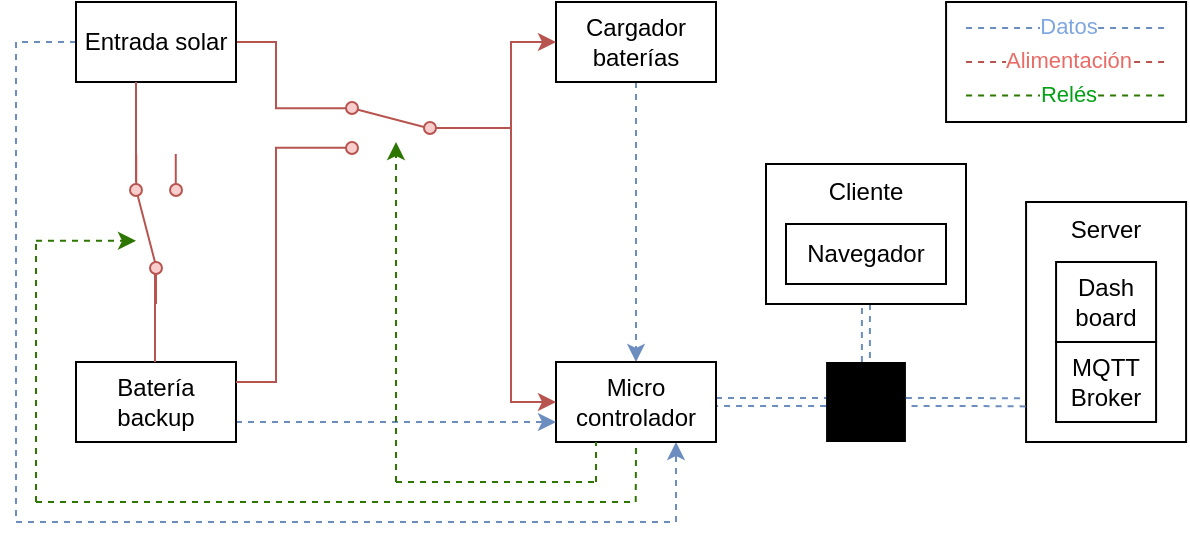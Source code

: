 <mxfile version="25.0.2">
  <diagram name="Page-1" id="gNev6hFkRwGhak0eGHsy">
    <mxGraphModel dx="819" dy="505" grid="1" gridSize="10" guides="1" tooltips="1" connect="1" arrows="1" fold="1" page="1" pageScale="1" pageWidth="850" pageHeight="1100" math="0" shadow="0">
      <root>
        <mxCell id="0" />
        <mxCell id="1" parent="0" />
        <mxCell id="enV2sVZHZ6h9R5w_pbeU-20" style="edgeStyle=orthogonalEdgeStyle;rounded=0;orthogonalLoop=1;jettySize=auto;html=1;entryX=1;entryY=0.88;entryDx=0;entryDy=0;endArrow=none;endFill=0;fillColor=#f8cecc;strokeColor=#b85450;" parent="1" source="enV2sVZHZ6h9R5w_pbeU-6" target="enV2sVZHZ6h9R5w_pbeU-19" edge="1">
          <mxGeometry relative="1" as="geometry" />
        </mxCell>
        <mxCell id="enV2sVZHZ6h9R5w_pbeU-39" style="edgeStyle=orthogonalEdgeStyle;rounded=0;orthogonalLoop=1;jettySize=auto;html=1;dashed=1;fillColor=#dae8fc;strokeColor=#6c8ebf;" parent="1" source="enV2sVZHZ6h9R5w_pbeU-6" target="enV2sVZHZ6h9R5w_pbeU-8" edge="1">
          <mxGeometry relative="1" as="geometry">
            <Array as="points">
              <mxPoint x="50" y="300" />
              <mxPoint x="50" y="540" />
              <mxPoint x="380" y="540" />
            </Array>
          </mxGeometry>
        </mxCell>
        <mxCell id="enV2sVZHZ6h9R5w_pbeU-6" value="Entrada solar" style="rounded=0;whiteSpace=wrap;html=1;" parent="1" vertex="1">
          <mxGeometry x="80" y="280" width="80" height="40" as="geometry" />
        </mxCell>
        <mxCell id="enV2sVZHZ6h9R5w_pbeU-37" style="edgeStyle=orthogonalEdgeStyle;rounded=0;orthogonalLoop=1;jettySize=auto;html=1;dashed=1;fillColor=#dae8fc;strokeColor=#6c8ebf;" parent="1" source="enV2sVZHZ6h9R5w_pbeU-7" target="enV2sVZHZ6h9R5w_pbeU-8" edge="1">
          <mxGeometry relative="1" as="geometry" />
        </mxCell>
        <mxCell id="enV2sVZHZ6h9R5w_pbeU-7" value="Cargador baterías" style="rounded=0;whiteSpace=wrap;html=1;" parent="1" vertex="1">
          <mxGeometry x="320" y="280" width="80" height="40" as="geometry" />
        </mxCell>
        <mxCell id="enV2sVZHZ6h9R5w_pbeU-34" style="edgeStyle=orthogonalEdgeStyle;rounded=0;orthogonalLoop=1;jettySize=auto;html=1;shape=link;dashed=1;fillColor=#dae8fc;strokeColor=#6c8ebf;" parent="1" source="enV2sVZHZ6h9R5w_pbeU-8" target="enV2sVZHZ6h9R5w_pbeU-28" edge="1">
          <mxGeometry relative="1" as="geometry" />
        </mxCell>
        <mxCell id="enV2sVZHZ6h9R5w_pbeU-8" value="Micro&lt;div&gt;controlador&lt;/div&gt;" style="rounded=0;whiteSpace=wrap;html=1;" parent="1" vertex="1">
          <mxGeometry x="320" y="460" width="80" height="40" as="geometry" />
        </mxCell>
        <mxCell id="enV2sVZHZ6h9R5w_pbeU-40" style="edgeStyle=orthogonalEdgeStyle;rounded=0;orthogonalLoop=1;jettySize=auto;html=1;entryX=0;entryY=0.75;entryDx=0;entryDy=0;dashed=1;fillColor=#dae8fc;strokeColor=#6c8ebf;" parent="1" source="enV2sVZHZ6h9R5w_pbeU-9" target="enV2sVZHZ6h9R5w_pbeU-8" edge="1">
          <mxGeometry relative="1" as="geometry">
            <Array as="points">
              <mxPoint x="160" y="490" />
              <mxPoint x="160" y="490" />
            </Array>
          </mxGeometry>
        </mxCell>
        <mxCell id="enV2sVZHZ6h9R5w_pbeU-9" value="Batería backup" style="rounded=0;whiteSpace=wrap;html=1;" parent="1" vertex="1">
          <mxGeometry x="80" y="460" width="80" height="40" as="geometry" />
        </mxCell>
        <mxCell id="enV2sVZHZ6h9R5w_pbeU-22" style="edgeStyle=orthogonalEdgeStyle;rounded=0;orthogonalLoop=1;jettySize=auto;html=1;entryX=0;entryY=0.5;entryDx=0;entryDy=0;fillColor=#f8cecc;strokeColor=#b85450;" parent="1" source="enV2sVZHZ6h9R5w_pbeU-19" target="enV2sVZHZ6h9R5w_pbeU-7" edge="1">
          <mxGeometry relative="1" as="geometry" />
        </mxCell>
        <mxCell id="enV2sVZHZ6h9R5w_pbeU-23" style="edgeStyle=orthogonalEdgeStyle;rounded=0;orthogonalLoop=1;jettySize=auto;html=1;entryX=0;entryY=0.5;entryDx=0;entryDy=0;fillColor=#f8cecc;strokeColor=#b85450;" parent="1" source="enV2sVZHZ6h9R5w_pbeU-19" target="enV2sVZHZ6h9R5w_pbeU-8" edge="1">
          <mxGeometry relative="1" as="geometry" />
        </mxCell>
        <mxCell id="enV2sVZHZ6h9R5w_pbeU-19" value="" style="html=1;shape=mxgraph.electrical.electro-mechanical.twoWaySwitch;aspect=fixed;elSwitchState=2;direction=west;fillColor=#f8cecc;strokeColor=#b85450;flipV=1;" parent="1" vertex="1">
          <mxGeometry x="200" y="330" width="75" height="26" as="geometry" />
        </mxCell>
        <mxCell id="enV2sVZHZ6h9R5w_pbeU-35" style="edgeStyle=orthogonalEdgeStyle;rounded=0;orthogonalLoop=1;jettySize=auto;html=1;shape=link;dashed=1;fillColor=#dae8fc;strokeColor=#6c8ebf;" parent="1" source="enV2sVZHZ6h9R5w_pbeU-28" target="enV2sVZHZ6h9R5w_pbeU-32" edge="1">
          <mxGeometry relative="1" as="geometry" />
        </mxCell>
        <mxCell id="enV2sVZHZ6h9R5w_pbeU-28" value="" style="sketch=0;verticalLabelPosition=bottom;sketch=0;aspect=fixed;html=1;verticalAlign=top;strokeColor=none;fillColor=#000000;align=center;outlineConnect=0;pointerEvents=1;shape=mxgraph.citrix2.wifi_router;" parent="1" vertex="1">
          <mxGeometry x="455.04" y="460" width="39.92" height="40" as="geometry" />
        </mxCell>
        <mxCell id="enV2sVZHZ6h9R5w_pbeU-29" value="Server" style="rounded=0;whiteSpace=wrap;html=1;verticalAlign=top;" parent="1" vertex="1">
          <mxGeometry x="555.04" y="380" width="80" height="120" as="geometry" />
        </mxCell>
        <mxCell id="enV2sVZHZ6h9R5w_pbeU-30" value="MQTT&lt;div&gt;Broker&lt;/div&gt;" style="rounded=0;whiteSpace=wrap;html=1;" parent="1" vertex="1">
          <mxGeometry x="570.04" y="450" width="50" height="40" as="geometry" />
        </mxCell>
        <mxCell id="enV2sVZHZ6h9R5w_pbeU-31" value="Dash&lt;div&gt;board&lt;/div&gt;" style="rounded=0;whiteSpace=wrap;html=1;" parent="1" vertex="1">
          <mxGeometry x="570.04" y="410" width="50" height="40" as="geometry" />
        </mxCell>
        <mxCell id="enV2sVZHZ6h9R5w_pbeU-32" value="Cliente" style="rounded=0;whiteSpace=wrap;html=1;verticalAlign=top;" parent="1" vertex="1">
          <mxGeometry x="425" y="361" width="100" height="70" as="geometry" />
        </mxCell>
        <mxCell id="enV2sVZHZ6h9R5w_pbeU-33" value="Navegador" style="rounded=0;whiteSpace=wrap;html=1;" parent="1" vertex="1">
          <mxGeometry x="435" y="391" width="80" height="30" as="geometry" />
        </mxCell>
        <mxCell id="enV2sVZHZ6h9R5w_pbeU-36" style="edgeStyle=orthogonalEdgeStyle;rounded=0;orthogonalLoop=1;jettySize=auto;html=1;entryX=-0.003;entryY=0.835;entryDx=0;entryDy=0;entryPerimeter=0;shape=link;dashed=1;fillColor=#dae8fc;strokeColor=#6c8ebf;" parent="1" source="enV2sVZHZ6h9R5w_pbeU-28" target="enV2sVZHZ6h9R5w_pbeU-29" edge="1">
          <mxGeometry relative="1" as="geometry" />
        </mxCell>
        <mxCell id="enV2sVZHZ6h9R5w_pbeU-41" value="" style="rounded=0;whiteSpace=wrap;html=1;" parent="1" vertex="1">
          <mxGeometry x="515.04" y="280" width="120" height="60" as="geometry" />
        </mxCell>
        <mxCell id="auPJIwlNygDnN5gP8zEC-5" style="edgeStyle=orthogonalEdgeStyle;rounded=0;orthogonalLoop=1;jettySize=auto;html=1;endArrow=none;endFill=0;fillColor=#f8cecc;strokeColor=#b85450;" edge="1" parent="1">
          <mxGeometry relative="1" as="geometry">
            <Array as="points">
              <mxPoint x="119.46" y="450" />
              <mxPoint x="119.46" y="450" />
            </Array>
            <mxPoint x="119.5" y="460" as="sourcePoint" />
            <mxPoint x="119.5" y="410" as="targetPoint" />
          </mxGeometry>
        </mxCell>
        <mxCell id="enV2sVZHZ6h9R5w_pbeU-43" value="" style="endArrow=none;dashed=1;html=1;rounded=0;fillColor=#dae8fc;strokeColor=#6c8ebf;" parent="1" edge="1">
          <mxGeometry width="50" height="50" relative="1" as="geometry">
            <mxPoint x="525.04" y="293" as="sourcePoint" />
            <mxPoint x="625.04" y="293" as="targetPoint" />
          </mxGeometry>
        </mxCell>
        <mxCell id="enV2sVZHZ6h9R5w_pbeU-44" value="Datos" style="edgeLabel;html=1;align=center;verticalAlign=middle;resizable=0;points=[];fontColor=#7EA6E0;" parent="enV2sVZHZ6h9R5w_pbeU-43" vertex="1" connectable="0">
          <mxGeometry x="0.329" relative="1" as="geometry">
            <mxPoint x="-16" y="-1" as="offset" />
          </mxGeometry>
        </mxCell>
        <mxCell id="enV2sVZHZ6h9R5w_pbeU-45" value="" style="endArrow=none;dashed=1;html=1;rounded=0;fillColor=#f8cecc;strokeColor=#b85450;" parent="1" edge="1">
          <mxGeometry width="50" height="50" relative="1" as="geometry">
            <mxPoint x="525.04" y="310" as="sourcePoint" />
            <mxPoint x="625.04" y="310" as="targetPoint" />
          </mxGeometry>
        </mxCell>
        <mxCell id="enV2sVZHZ6h9R5w_pbeU-46" value="Alimentación" style="edgeLabel;html=1;align=center;verticalAlign=middle;resizable=0;points=[];fontColor=#EA6B66;" parent="enV2sVZHZ6h9R5w_pbeU-45" vertex="1" connectable="0">
          <mxGeometry x="0.329" relative="1" as="geometry">
            <mxPoint x="-16" y="-1" as="offset" />
          </mxGeometry>
        </mxCell>
        <mxCell id="auPJIwlNygDnN5gP8zEC-1" value="" style="html=1;shape=mxgraph.electrical.electro-mechanical.twoWaySwitch;aspect=fixed;elSwitchState=2;direction=north;fillColor=#f8cecc;strokeColor=#b85450;" vertex="1" parent="1">
          <mxGeometry x="107" y="356" width="26" height="75" as="geometry" />
        </mxCell>
        <mxCell id="auPJIwlNygDnN5gP8zEC-4" style="edgeStyle=orthogonalEdgeStyle;rounded=0;orthogonalLoop=1;jettySize=auto;html=1;endArrow=none;endFill=0;fillColor=#f8cecc;strokeColor=#b85450;" edge="1" parent="1">
          <mxGeometry relative="1" as="geometry">
            <Array as="points">
              <mxPoint x="109.96" y="360" />
              <mxPoint x="109.96" y="360" />
            </Array>
            <mxPoint x="110" y="370" as="sourcePoint" />
            <mxPoint x="110" y="320" as="targetPoint" />
          </mxGeometry>
        </mxCell>
        <mxCell id="auPJIwlNygDnN5gP8zEC-6" style="edgeStyle=orthogonalEdgeStyle;rounded=0;orthogonalLoop=1;jettySize=auto;html=1;endArrow=none;endFill=0;fillColor=#f8cecc;strokeColor=#b85450;entryX=1;entryY=0.12;entryDx=0;entryDy=0;exitX=1;exitY=0.25;exitDx=0;exitDy=0;" edge="1" parent="1" source="enV2sVZHZ6h9R5w_pbeU-9" target="enV2sVZHZ6h9R5w_pbeU-19">
          <mxGeometry relative="1" as="geometry">
            <Array as="points">
              <mxPoint x="180" y="470" />
              <mxPoint x="180" y="353" />
            </Array>
            <mxPoint x="180" y="470" as="sourcePoint" />
            <mxPoint x="180" y="350" as="targetPoint" />
          </mxGeometry>
        </mxCell>
        <mxCell id="auPJIwlNygDnN5gP8zEC-7" value="" style="endArrow=none;dashed=1;html=1;rounded=0;fillColor=#60a917;strokeColor=#2D7600;" edge="1" parent="1">
          <mxGeometry width="50" height="50" relative="1" as="geometry">
            <mxPoint x="60" y="530" as="sourcePoint" />
            <mxPoint x="360" y="530" as="targetPoint" />
          </mxGeometry>
        </mxCell>
        <mxCell id="auPJIwlNygDnN5gP8zEC-8" value="" style="endArrow=none;dashed=1;html=1;rounded=0;fillColor=#60a917;strokeColor=#2D7600;" edge="1" parent="1">
          <mxGeometry width="50" height="50" relative="1" as="geometry">
            <mxPoint x="340" y="520" as="sourcePoint" />
            <mxPoint x="340" y="500" as="targetPoint" />
          </mxGeometry>
        </mxCell>
        <mxCell id="auPJIwlNygDnN5gP8zEC-9" value="" style="endArrow=none;dashed=1;html=1;rounded=0;fillColor=#60a917;strokeColor=#2D7600;entryX=0.5;entryY=1;entryDx=0;entryDy=0;" edge="1" parent="1" target="enV2sVZHZ6h9R5w_pbeU-8">
          <mxGeometry width="50" height="50" relative="1" as="geometry">
            <mxPoint x="359.86" y="530" as="sourcePoint" />
            <mxPoint x="360" y="510" as="targetPoint" />
          </mxGeometry>
        </mxCell>
        <mxCell id="auPJIwlNygDnN5gP8zEC-10" value="" style="endArrow=none;dashed=1;html=1;rounded=0;fillColor=#60a917;strokeColor=#2D7600;" edge="1" parent="1">
          <mxGeometry width="50" height="50" relative="1" as="geometry">
            <mxPoint x="60" y="530" as="sourcePoint" />
            <mxPoint x="60" y="400" as="targetPoint" />
          </mxGeometry>
        </mxCell>
        <mxCell id="auPJIwlNygDnN5gP8zEC-11" value="" style="endArrow=classic;dashed=1;html=1;rounded=0;fillColor=#60a917;strokeColor=#2D7600;endFill=1;" edge="1" parent="1">
          <mxGeometry width="50" height="50" relative="1" as="geometry">
            <mxPoint x="60" y="399.43" as="sourcePoint" />
            <mxPoint x="110" y="399.43" as="targetPoint" />
          </mxGeometry>
        </mxCell>
        <mxCell id="auPJIwlNygDnN5gP8zEC-12" value="" style="endArrow=classic;dashed=1;html=1;rounded=0;fillColor=#60a917;strokeColor=#2D7600;endFill=1;" edge="1" parent="1">
          <mxGeometry width="50" height="50" relative="1" as="geometry">
            <mxPoint x="240" y="520" as="sourcePoint" />
            <mxPoint x="240" y="350" as="targetPoint" />
          </mxGeometry>
        </mxCell>
        <mxCell id="auPJIwlNygDnN5gP8zEC-13" value="" style="endArrow=none;dashed=1;html=1;rounded=0;fillColor=#60a917;strokeColor=#2D7600;" edge="1" parent="1">
          <mxGeometry width="50" height="50" relative="1" as="geometry">
            <mxPoint x="240" y="520" as="sourcePoint" />
            <mxPoint x="340" y="520" as="targetPoint" />
          </mxGeometry>
        </mxCell>
        <mxCell id="auPJIwlNygDnN5gP8zEC-14" value="" style="endArrow=none;dashed=1;html=1;rounded=0;fillColor=#60a917;strokeColor=#2D7600;" edge="1" parent="1">
          <mxGeometry width="50" height="50" relative="1" as="geometry">
            <mxPoint x="525.04" y="326.71" as="sourcePoint" />
            <mxPoint x="625.04" y="326.71" as="targetPoint" />
          </mxGeometry>
        </mxCell>
        <mxCell id="auPJIwlNygDnN5gP8zEC-15" value="Relés" style="edgeLabel;html=1;align=center;verticalAlign=middle;resizable=0;points=[];fontColor=#03a016;" vertex="1" connectable="0" parent="auPJIwlNygDnN5gP8zEC-14">
          <mxGeometry x="0.329" relative="1" as="geometry">
            <mxPoint x="-16" y="-1" as="offset" />
          </mxGeometry>
        </mxCell>
      </root>
    </mxGraphModel>
  </diagram>
</mxfile>
